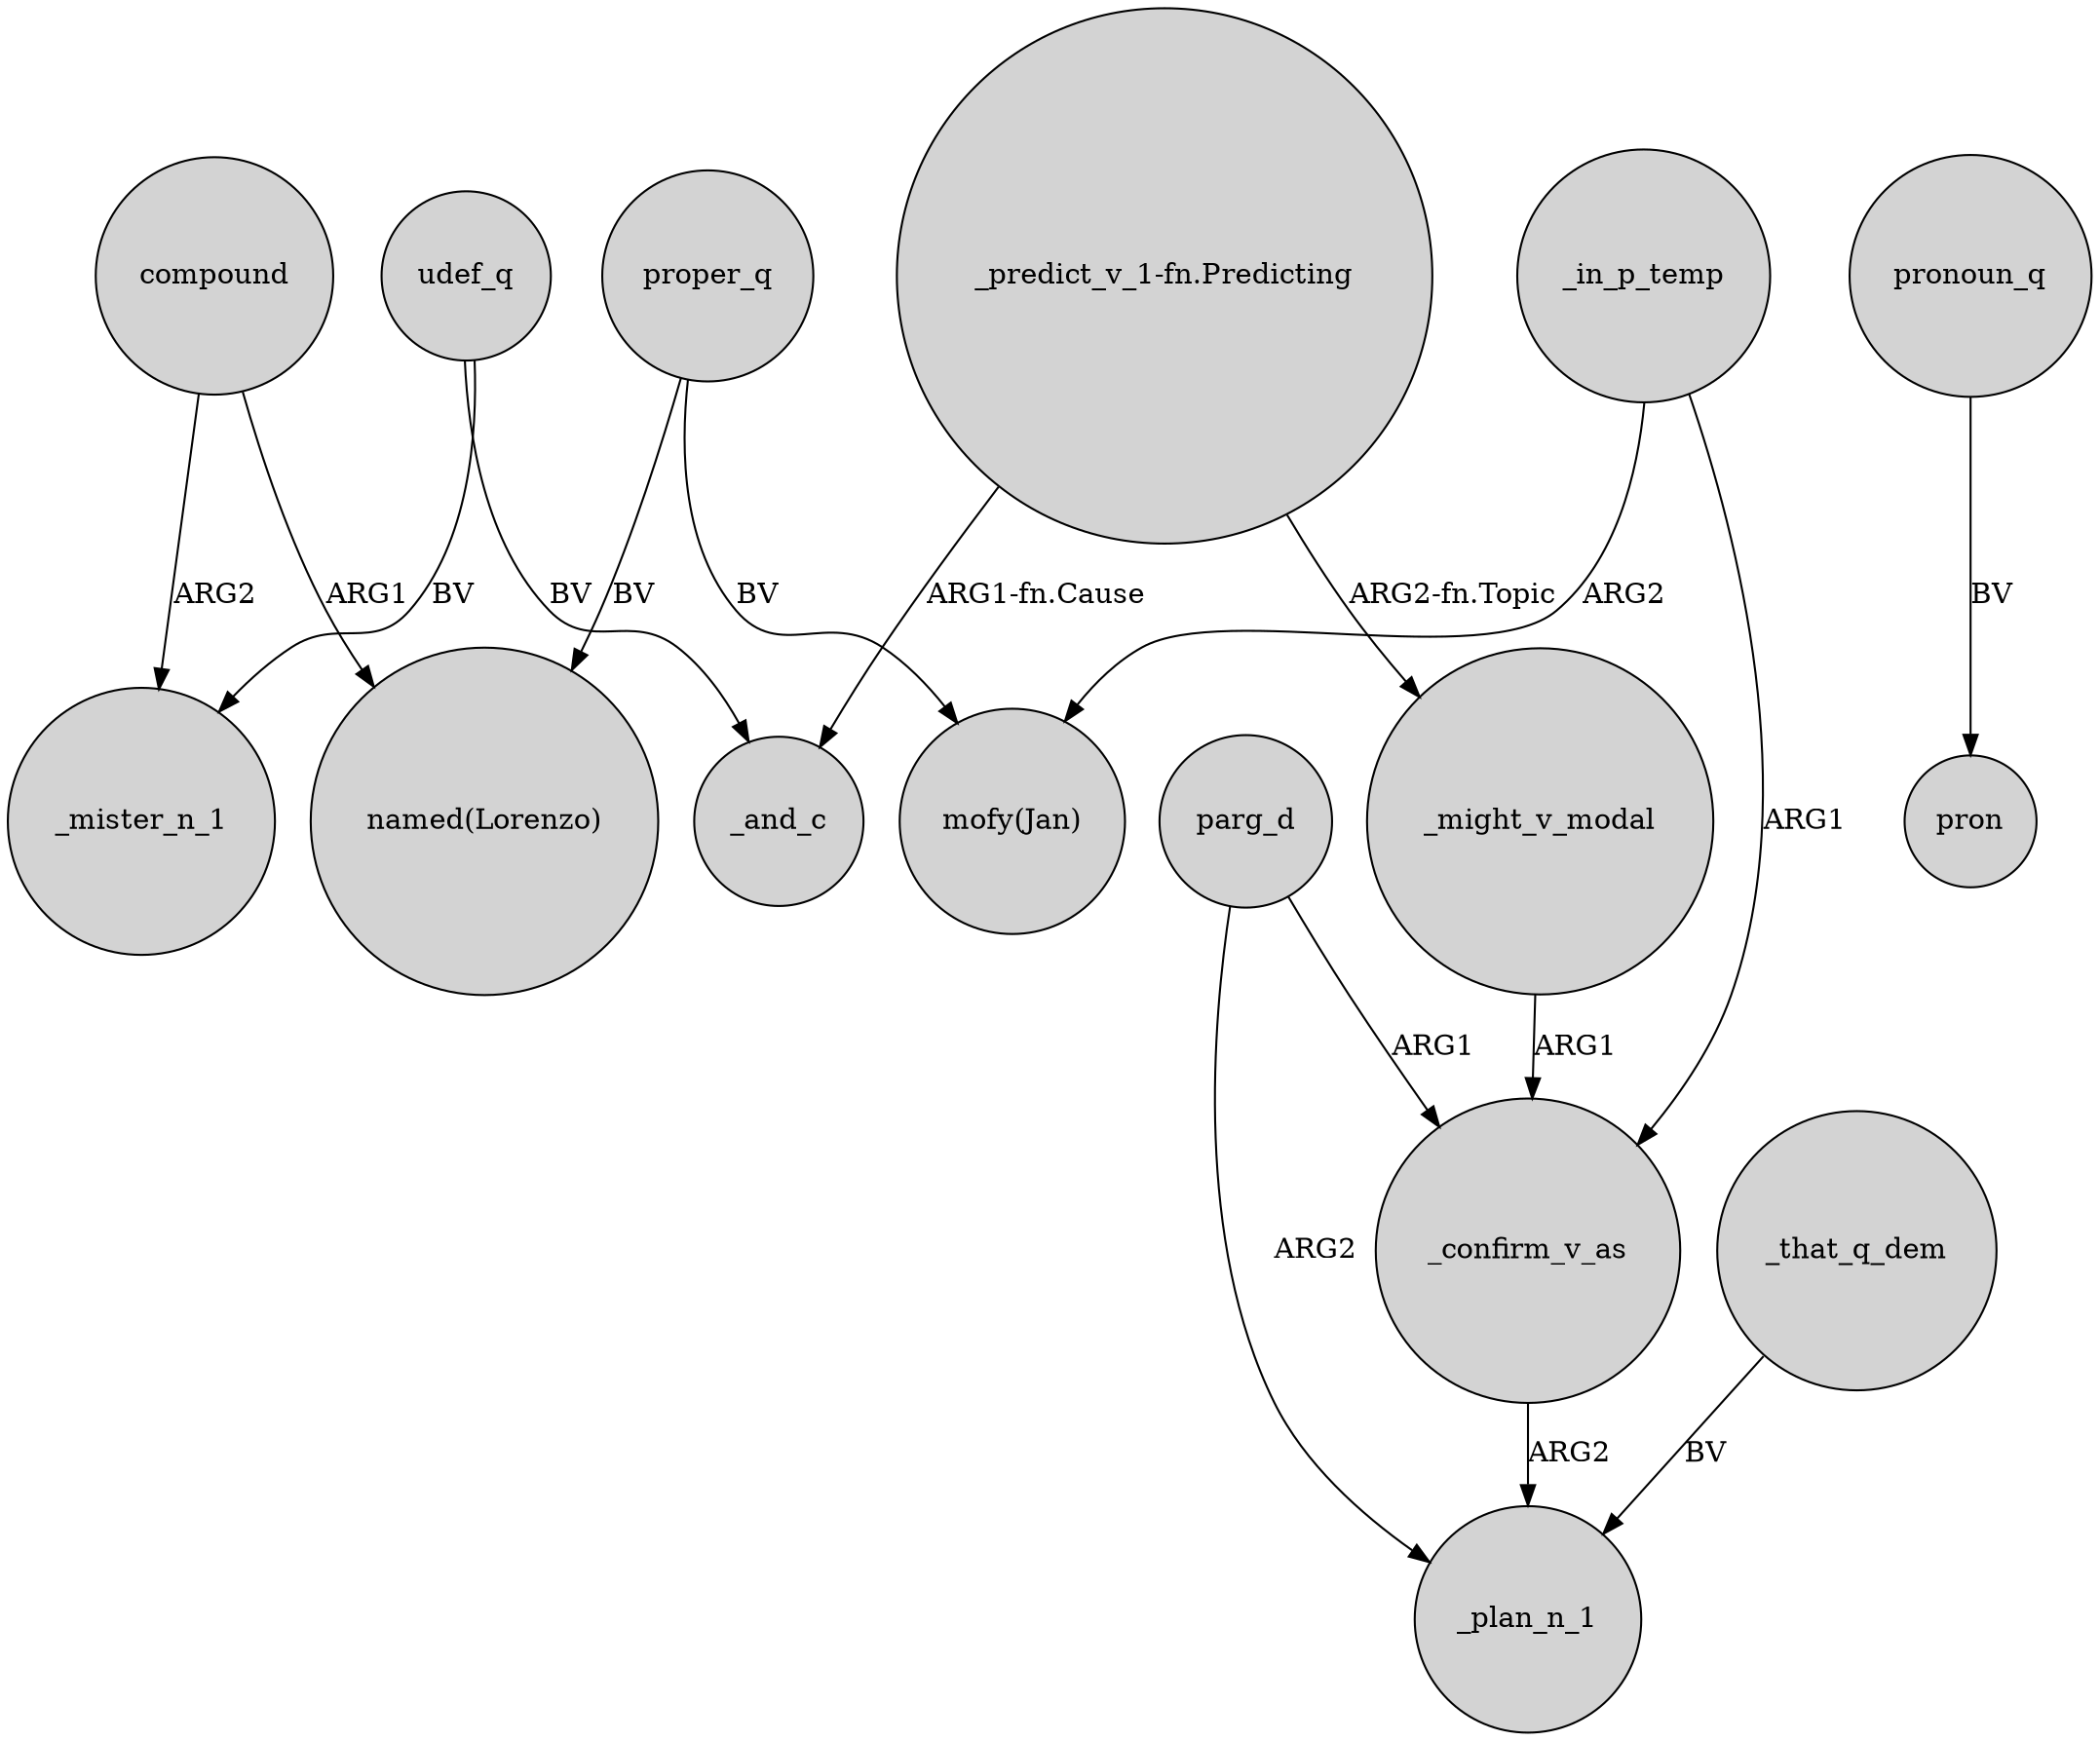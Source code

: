 digraph {
	node [shape=circle style=filled]
	udef_q -> _mister_n_1 [label=BV]
	compound -> "named(Lorenzo)" [label=ARG1]
	parg_d -> _confirm_v_as [label=ARG1]
	_confirm_v_as -> _plan_n_1 [label=ARG2]
	_might_v_modal -> _confirm_v_as [label=ARG1]
	parg_d -> _plan_n_1 [label=ARG2]
	proper_q -> "mofy(Jan)" [label=BV]
	_in_p_temp -> _confirm_v_as [label=ARG1]
	udef_q -> _and_c [label=BV]
	_in_p_temp -> "mofy(Jan)" [label=ARG2]
	"_predict_v_1-fn.Predicting" -> _might_v_modal [label="ARG2-fn.Topic"]
	"_predict_v_1-fn.Predicting" -> _and_c [label="ARG1-fn.Cause"]
	proper_q -> "named(Lorenzo)" [label=BV]
	compound -> _mister_n_1 [label=ARG2]
	_that_q_dem -> _plan_n_1 [label=BV]
	pronoun_q -> pron [label=BV]
}
